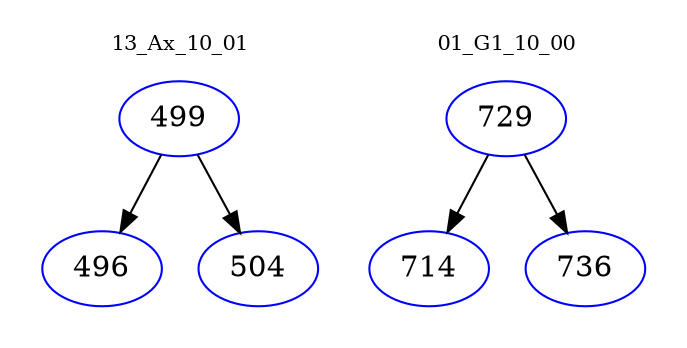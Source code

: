 digraph{
subgraph cluster_0 {
color = white
label = "13_Ax_10_01";
fontsize=10;
T0_499 [label="499", color="blue"]
T0_499 -> T0_496 [color="black"]
T0_496 [label="496", color="blue"]
T0_499 -> T0_504 [color="black"]
T0_504 [label="504", color="blue"]
}
subgraph cluster_1 {
color = white
label = "01_G1_10_00";
fontsize=10;
T1_729 [label="729", color="blue"]
T1_729 -> T1_714 [color="black"]
T1_714 [label="714", color="blue"]
T1_729 -> T1_736 [color="black"]
T1_736 [label="736", color="blue"]
}
}
